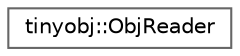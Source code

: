 digraph "Graphical Class Hierarchy"
{
 // LATEX_PDF_SIZE
  bgcolor="transparent";
  edge [fontname=Helvetica,fontsize=10,labelfontname=Helvetica,labelfontsize=10];
  node [fontname=Helvetica,fontsize=10,shape=box,height=0.2,width=0.4];
  rankdir="LR";
  Node0 [id="Node000000",label="tinyobj::ObjReader",height=0.2,width=0.4,color="grey40", fillcolor="white", style="filled",URL="$classtinyobj_1_1ObjReader.html",tooltip=" "];
}
